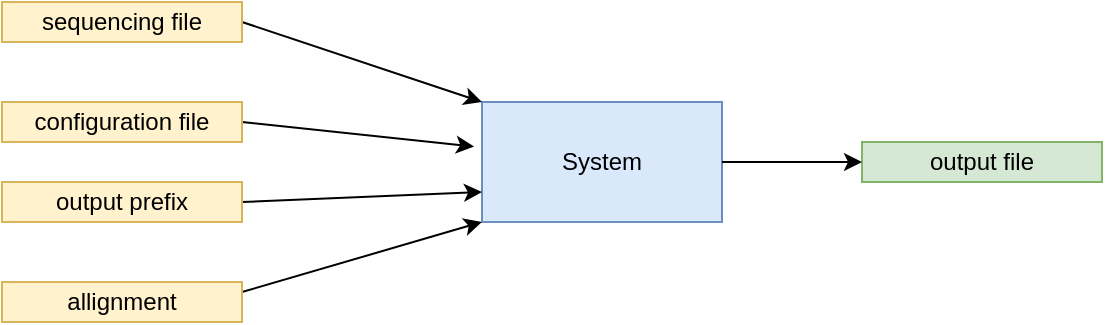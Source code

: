 <mxfile version="24.7.17">
  <diagram name="1 oldal" id="FXfOltdK5cTQpTVyXVi2">
    <mxGraphModel dx="1222" dy="636" grid="1" gridSize="10" guides="1" tooltips="1" connect="1" arrows="1" fold="1" page="1" pageScale="1" pageWidth="827" pageHeight="1169" math="0" shadow="0">
      <root>
        <mxCell id="0" />
        <mxCell id="1" parent="0" />
        <mxCell id="6fKVS1l1guUpnbmwwiT--1" value="System" style="rounded=0;whiteSpace=wrap;html=1;fillColor=#dae8fc;strokeColor=#6c8ebf;" vertex="1" parent="1">
          <mxGeometry x="330" y="260" width="120" height="60" as="geometry" />
        </mxCell>
        <mxCell id="6fKVS1l1guUpnbmwwiT--2" value="" style="endArrow=classic;html=1;rounded=0;entryX=0;entryY=0;entryDx=0;entryDy=0;exitX=1;exitY=0.5;exitDx=0;exitDy=0;" edge="1" parent="1" source="6fKVS1l1guUpnbmwwiT--8" target="6fKVS1l1guUpnbmwwiT--1">
          <mxGeometry width="50" height="50" relative="1" as="geometry">
            <mxPoint x="210" y="210" as="sourcePoint" />
            <mxPoint x="440" y="300" as="targetPoint" />
          </mxGeometry>
        </mxCell>
        <mxCell id="6fKVS1l1guUpnbmwwiT--3" value="" style="endArrow=classic;html=1;rounded=0;entryX=-0.033;entryY=0.371;entryDx=0;entryDy=0;exitX=1;exitY=0.5;exitDx=0;exitDy=0;entryPerimeter=0;" edge="1" parent="1" source="6fKVS1l1guUpnbmwwiT--9" target="6fKVS1l1guUpnbmwwiT--1">
          <mxGeometry width="50" height="50" relative="1" as="geometry">
            <mxPoint x="220" y="270" as="sourcePoint" />
            <mxPoint x="320" y="300" as="targetPoint" />
          </mxGeometry>
        </mxCell>
        <mxCell id="6fKVS1l1guUpnbmwwiT--4" value="" style="endArrow=classic;html=1;rounded=0;entryX=0;entryY=0.75;entryDx=0;entryDy=0;exitX=1;exitY=0.5;exitDx=0;exitDy=0;" edge="1" parent="1" source="6fKVS1l1guUpnbmwwiT--10" target="6fKVS1l1guUpnbmwwiT--1">
          <mxGeometry width="50" height="50" relative="1" as="geometry">
            <mxPoint x="220" y="310" as="sourcePoint" />
            <mxPoint x="350" y="290" as="targetPoint" />
          </mxGeometry>
        </mxCell>
        <mxCell id="6fKVS1l1guUpnbmwwiT--5" value="" style="endArrow=classic;html=1;rounded=0;entryX=0;entryY=1;entryDx=0;entryDy=0;exitX=1;exitY=0.25;exitDx=0;exitDy=0;" edge="1" parent="1" source="6fKVS1l1guUpnbmwwiT--11" target="6fKVS1l1guUpnbmwwiT--1">
          <mxGeometry width="50" height="50" relative="1" as="geometry">
            <mxPoint x="230" y="350" as="sourcePoint" />
            <mxPoint x="350" y="305" as="targetPoint" />
          </mxGeometry>
        </mxCell>
        <mxCell id="6fKVS1l1guUpnbmwwiT--8" value="sequencing file" style="rounded=0;whiteSpace=wrap;html=1;fillColor=#fff2cc;strokeColor=#d6b656;" vertex="1" parent="1">
          <mxGeometry x="90" y="210" width="120" height="20" as="geometry" />
        </mxCell>
        <mxCell id="6fKVS1l1guUpnbmwwiT--9" value="configuration file" style="rounded=0;whiteSpace=wrap;html=1;fillColor=#fff2cc;strokeColor=#d6b656;" vertex="1" parent="1">
          <mxGeometry x="90" y="260" width="120" height="20" as="geometry" />
        </mxCell>
        <mxCell id="6fKVS1l1guUpnbmwwiT--10" value="output prefix" style="rounded=0;whiteSpace=wrap;html=1;fillColor=#fff2cc;strokeColor=#d6b656;" vertex="1" parent="1">
          <mxGeometry x="90" y="300" width="120" height="20" as="geometry" />
        </mxCell>
        <mxCell id="6fKVS1l1guUpnbmwwiT--11" value="allignment" style="rounded=0;whiteSpace=wrap;html=1;fillColor=#fff2cc;strokeColor=#d6b656;" vertex="1" parent="1">
          <mxGeometry x="90" y="350" width="120" height="20" as="geometry" />
        </mxCell>
        <mxCell id="6fKVS1l1guUpnbmwwiT--14" value="output file" style="rounded=0;whiteSpace=wrap;html=1;fillColor=#d5e8d4;strokeColor=#82b366;" vertex="1" parent="1">
          <mxGeometry x="520" y="280" width="120" height="20" as="geometry" />
        </mxCell>
        <mxCell id="6fKVS1l1guUpnbmwwiT--15" value="" style="endArrow=classic;html=1;rounded=0;entryX=0;entryY=0.5;entryDx=0;entryDy=0;exitX=1;exitY=0.5;exitDx=0;exitDy=0;" edge="1" parent="1" source="6fKVS1l1guUpnbmwwiT--1" target="6fKVS1l1guUpnbmwwiT--14">
          <mxGeometry width="50" height="50" relative="1" as="geometry">
            <mxPoint x="220" y="320" as="sourcePoint" />
            <mxPoint x="340" y="315" as="targetPoint" />
          </mxGeometry>
        </mxCell>
      </root>
    </mxGraphModel>
  </diagram>
</mxfile>

